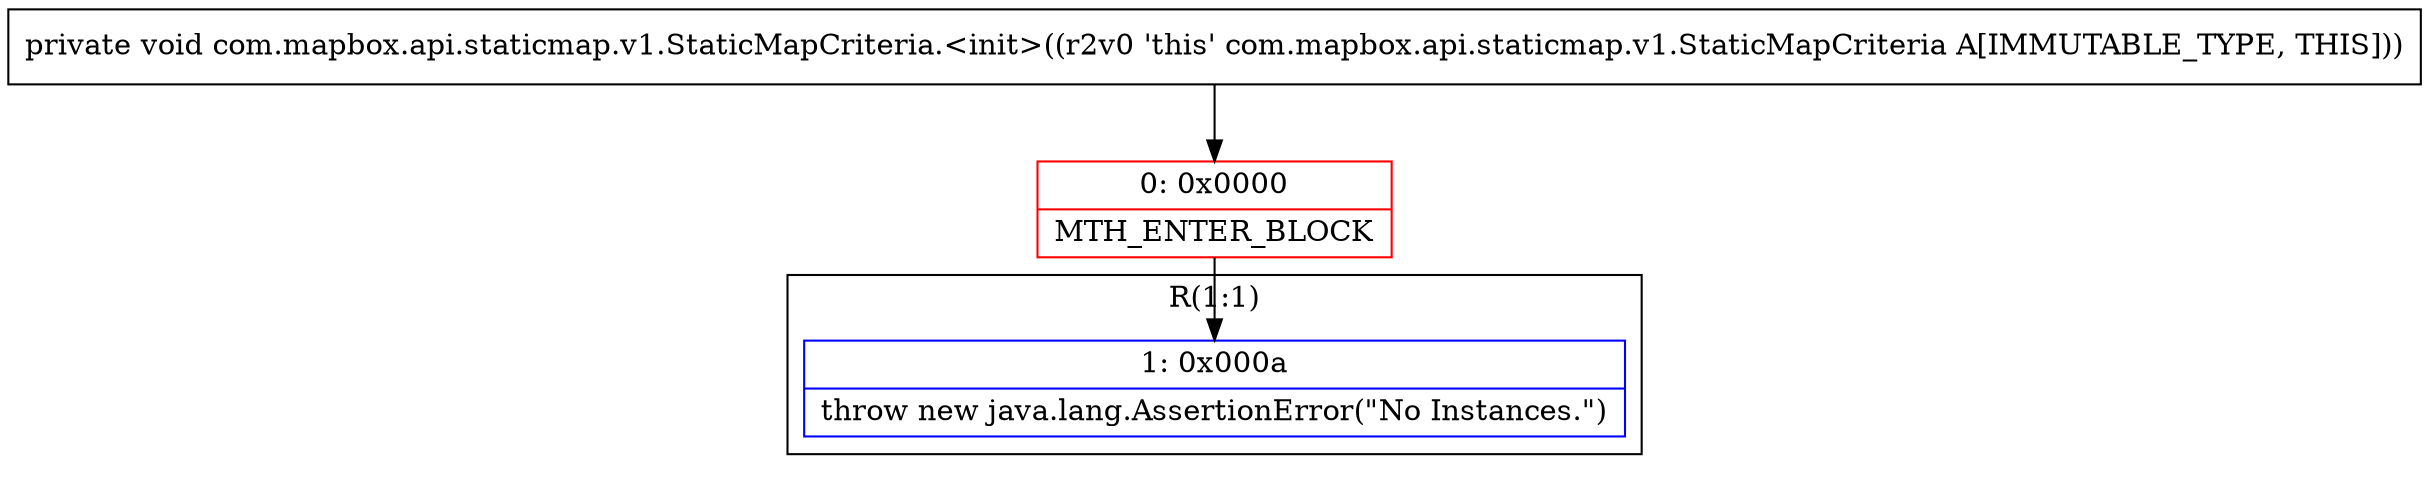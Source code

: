 digraph "CFG forcom.mapbox.api.staticmap.v1.StaticMapCriteria.\<init\>()V" {
subgraph cluster_Region_908940222 {
label = "R(1:1)";
node [shape=record,color=blue];
Node_1 [shape=record,label="{1\:\ 0x000a|throw new java.lang.AssertionError(\"No Instances.\")\l}"];
}
Node_0 [shape=record,color=red,label="{0\:\ 0x0000|MTH_ENTER_BLOCK\l}"];
MethodNode[shape=record,label="{private void com.mapbox.api.staticmap.v1.StaticMapCriteria.\<init\>((r2v0 'this' com.mapbox.api.staticmap.v1.StaticMapCriteria A[IMMUTABLE_TYPE, THIS])) }"];
MethodNode -> Node_0;
Node_0 -> Node_1;
}

